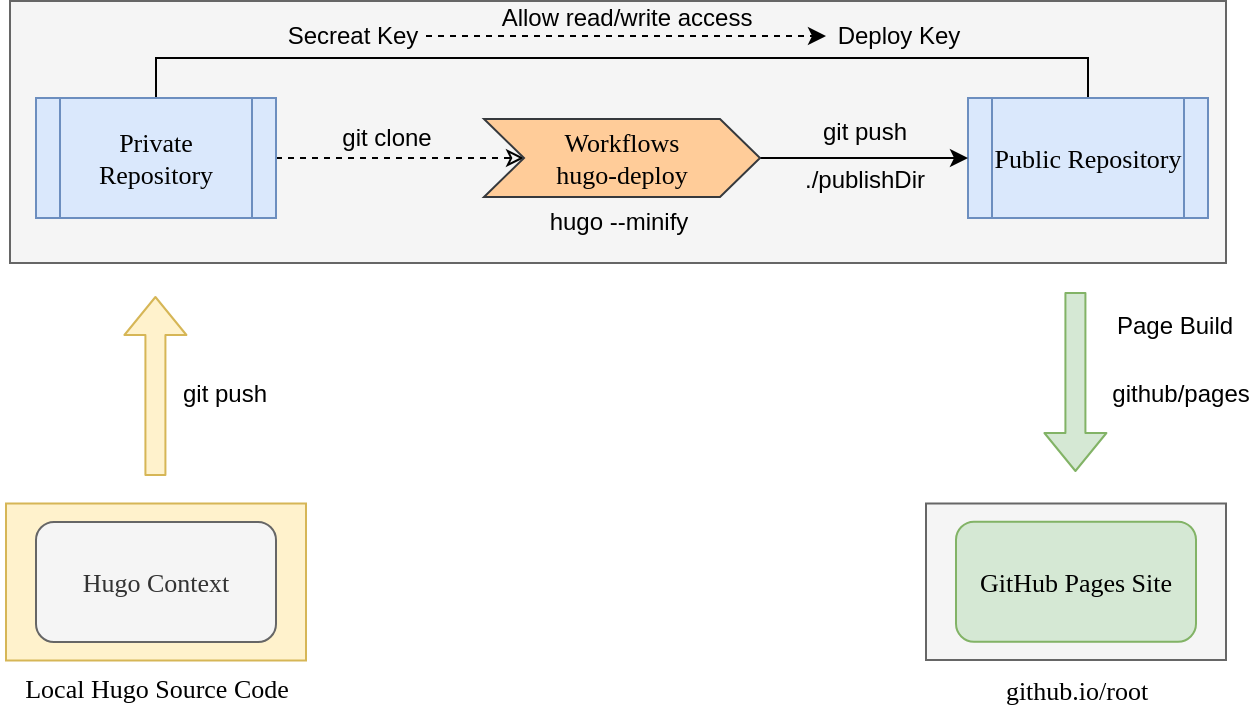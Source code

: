 <mxfile version="12.9.3" type="device"><diagram id="cMF4Rnkqhv2Y_YnPRHyL" name="第 1 页"><mxGraphModel dx="1566" dy="1657" grid="0" gridSize="10" guides="1" tooltips="1" connect="1" arrows="1" fold="1" page="1" pageScale="1" pageWidth="827" pageHeight="1169" math="0" shadow="0"><root><mxCell id="0"/><mxCell id="1" parent="0"/><mxCell id="EJO63ytbJkC2TRe8D6RJ-27" value="" style="rounded=0;whiteSpace=wrap;html=1;strokeColor=#666666;fillColor=#f5f5f5;fontColor=#333333;" parent="1" vertex="1"><mxGeometry x="-94" y="-17.5" width="608" height="131" as="geometry"/></mxCell><mxCell id="EbnTHRXCv-TpOaWVXVrb-22" value="" style="rounded=0;whiteSpace=wrap;html=1;fontFamily=Comic Sans MS;fontSize=13;labelBackgroundColor=none;fillColor=#f5f5f5;strokeColor=#666666;fontColor=#333333;" parent="1" vertex="1"><mxGeometry x="364" y="233.75" width="150" height="78.25" as="geometry"/></mxCell><mxCell id="cxUoxaZ3niDEOTsRitj3-1" value="" style="rounded=0;whiteSpace=wrap;html=1;fontFamily=Comic Sans MS;fontSize=13;labelBackgroundColor=none;fillColor=#fff2cc;strokeColor=#d6b656;" parent="1" vertex="1"><mxGeometry x="-96" y="233.75" width="150" height="78.5" as="geometry"/></mxCell><mxCell id="cxUoxaZ3niDEOTsRitj3-2" value="Local Hugo Source Code" style="text;html=1;align=center;verticalAlign=middle;resizable=0;points=[];autosize=1;strokeColor=none;fontFamily=Comic Sans MS;fontSize=13;labelBackgroundColor=none;" parent="1" vertex="1"><mxGeometry x="-98.5" y="316" width="155" height="20" as="geometry"/></mxCell><mxCell id="cxUoxaZ3niDEOTsRitj3-8" value="Hugo Context" style="rounded=1;whiteSpace=wrap;html=1;fontFamily=Comic Sans MS;fontSize=13;labelBackgroundColor=none;fillColor=#f5f5f5;strokeColor=#666666;fontColor=#333333;" parent="1" vertex="1"><mxGeometry x="-81" y="243" width="120" height="60" as="geometry"/></mxCell><mxCell id="cxUoxaZ3niDEOTsRitj3-10" value="&lt;span&gt;GitHub Pages Site&lt;/span&gt;" style="rounded=1;whiteSpace=wrap;html=1;fontFamily=Comic Sans MS;fontSize=13;labelBackgroundColor=none;fillColor=#d5e8d4;strokeColor=#82b366;" parent="1" vertex="1"><mxGeometry x="379" y="242.88" width="120" height="60" as="geometry"/></mxCell><mxCell id="EJO63ytbJkC2TRe8D6RJ-10" style="edgeStyle=orthogonalEdgeStyle;rounded=0;orthogonalLoop=1;jettySize=auto;html=1;endArrow=none;endFill=0;" parent="1" source="cxUoxaZ3niDEOTsRitj3-27" edge="1"><mxGeometry relative="1" as="geometry"><mxPoint x="212" y="11" as="targetPoint"/><Array as="points"><mxPoint x="-21" y="11"/><mxPoint x="212" y="11"/></Array></mxGeometry></mxCell><mxCell id="EJO63ytbJkC2TRe8D6RJ-16" style="edgeStyle=orthogonalEdgeStyle;rounded=0;orthogonalLoop=1;jettySize=auto;html=1;dashed=1;startArrow=none;startFill=0;endArrow=classic;endFill=0;" parent="1" source="cxUoxaZ3niDEOTsRitj3-27" target="EJO63ytbJkC2TRe8D6RJ-1" edge="1"><mxGeometry relative="1" as="geometry"/></mxCell><mxCell id="cxUoxaZ3niDEOTsRitj3-27" value="Private Repository" style="shape=process;whiteSpace=wrap;html=1;backgroundOutline=1;fontFamily=Comic Sans MS;fontSize=13;labelBackgroundColor=none;fillColor=#dae8fc;strokeColor=#6c8ebf;" parent="1" vertex="1"><mxGeometry x="-81" y="31" width="120" height="60" as="geometry"/></mxCell><mxCell id="EJO63ytbJkC2TRe8D6RJ-12" style="edgeStyle=orthogonalEdgeStyle;rounded=0;orthogonalLoop=1;jettySize=auto;html=1;endArrow=none;endFill=0;" parent="1" source="cxUoxaZ3niDEOTsRitj3-28" edge="1"><mxGeometry relative="1" as="geometry"><mxPoint x="212" y="11" as="targetPoint"/><Array as="points"><mxPoint x="445" y="11"/><mxPoint x="212" y="11"/></Array></mxGeometry></mxCell><mxCell id="cxUoxaZ3niDEOTsRitj3-28" value="&lt;span&gt;Public Repository&lt;/span&gt;" style="shape=process;whiteSpace=wrap;html=1;backgroundOutline=1;fontFamily=Comic Sans MS;fontSize=13;labelBackgroundColor=none;fillColor=#dae8fc;strokeColor=#6c8ebf;" parent="1" vertex="1"><mxGeometry x="385" y="31" width="120" height="60" as="geometry"/></mxCell><mxCell id="EbnTHRXCv-TpOaWVXVrb-10" value="&lt;span style=&quot;font-family: &amp;#34;comic sans ms&amp;#34; ; font-size: 13px ; white-space: normal&quot;&gt;github.io/root&lt;/span&gt;" style="text;html=1;align=center;verticalAlign=middle;resizable=0;points=[];autosize=1;" parent="1" vertex="1"><mxGeometry x="391.5" y="317" width="95" height="19" as="geometry"/></mxCell><mxCell id="EJO63ytbJkC2TRe8D6RJ-6" style="edgeStyle=orthogonalEdgeStyle;rounded=0;orthogonalLoop=1;jettySize=auto;html=1;" parent="1" source="EJO63ytbJkC2TRe8D6RJ-1" target="cxUoxaZ3niDEOTsRitj3-28" edge="1"><mxGeometry relative="1" as="geometry"/></mxCell><mxCell id="EJO63ytbJkC2TRe8D6RJ-1" value="Workflows&lt;br&gt;hugo-deploy" style="shape=step;perimeter=stepPerimeter;whiteSpace=wrap;html=1;fixedSize=1;fontFamily=Comic Sans MS;fontSize=13;labelBackgroundColor=none;fillColor=#ffcc99;strokeColor=#36393d;" parent="1" vertex="1"><mxGeometry x="143" y="41.5" width="138" height="39" as="geometry"/></mxCell><mxCell id="EJO63ytbJkC2TRe8D6RJ-7" value="git push" style="text;html=1;align=center;verticalAlign=middle;resizable=0;points=[];autosize=1;" parent="1" vertex="1"><mxGeometry x="307" y="39" width="52" height="18" as="geometry"/></mxCell><mxCell id="EJO63ytbJkC2TRe8D6RJ-14" style="edgeStyle=orthogonalEdgeStyle;rounded=0;orthogonalLoop=1;jettySize=auto;html=1;startArrow=none;startFill=0;dashed=1;" parent="1" source="EJO63ytbJkC2TRe8D6RJ-9" target="EJO63ytbJkC2TRe8D6RJ-13" edge="1"><mxGeometry relative="1" as="geometry"/></mxCell><mxCell id="EJO63ytbJkC2TRe8D6RJ-9" value="Secreat Key" style="text;html=1;align=center;verticalAlign=middle;resizable=0;points=[];autosize=1;" parent="1" vertex="1"><mxGeometry x="39" y="-9" width="75" height="18" as="geometry"/></mxCell><mxCell id="EJO63ytbJkC2TRe8D6RJ-13" value="Deploy Key" style="text;html=1;align=center;verticalAlign=middle;resizable=0;points=[];autosize=1;" parent="1" vertex="1"><mxGeometry x="314" y="-9" width="71" height="18" as="geometry"/></mxCell><mxCell id="EJO63ytbJkC2TRe8D6RJ-15" value="Allow read/write access" style="text;html=1;align=center;verticalAlign=middle;resizable=0;points=[];autosize=1;" parent="1" vertex="1"><mxGeometry x="146" y="-18" width="135" height="18" as="geometry"/></mxCell><mxCell id="EJO63ytbJkC2TRe8D6RJ-28" value="" style="shape=flexArrow;endArrow=classic;html=1;fillColor=#fff2cc;strokeColor=#d6b656;" parent="1" edge="1"><mxGeometry width="50" height="50" relative="1" as="geometry"><mxPoint x="-21.29" y="220" as="sourcePoint"/><mxPoint x="-21.29" y="130" as="targetPoint"/></mxGeometry></mxCell><mxCell id="EJO63ytbJkC2TRe8D6RJ-30" value="git push" style="text;html=1;align=center;verticalAlign=middle;resizable=0;points=[];autosize=1;" parent="1" vertex="1"><mxGeometry x="-13" y="170" width="52" height="18" as="geometry"/></mxCell><mxCell id="EJO63ytbJkC2TRe8D6RJ-31" value="./publishDir" style="text;html=1;align=center;verticalAlign=middle;resizable=0;points=[];autosize=1;" parent="1" vertex="1"><mxGeometry x="298" y="62.5" width="70" height="18" as="geometry"/></mxCell><mxCell id="EJO63ytbJkC2TRe8D6RJ-33" value="" style="shape=flexArrow;endArrow=classic;html=1;fillColor=#d5e8d4;strokeColor=#82b366;" parent="1" edge="1"><mxGeometry width="50" height="50" relative="1" as="geometry"><mxPoint x="438.71" y="128" as="sourcePoint"/><mxPoint x="438.71" y="218" as="targetPoint"/></mxGeometry></mxCell><mxCell id="EJO63ytbJkC2TRe8D6RJ-34" value="Page Build" style="text;html=1;align=center;verticalAlign=middle;resizable=0;points=[];autosize=1;" parent="1" vertex="1"><mxGeometry x="454" y="136" width="68" height="18" as="geometry"/></mxCell><mxCell id="EJO63ytbJkC2TRe8D6RJ-35" value="github/pages" style="text;html=1;align=center;verticalAlign=middle;resizable=0;points=[];autosize=1;" parent="1" vertex="1"><mxGeometry x="451" y="170" width="79" height="18" as="geometry"/></mxCell><mxCell id="EJO63ytbJkC2TRe8D6RJ-36" value="git clone" style="text;html=1;align=center;verticalAlign=middle;resizable=0;points=[];autosize=1;" parent="1" vertex="1"><mxGeometry x="66" y="41.5" width="55" height="18" as="geometry"/></mxCell><mxCell id="EJO63ytbJkC2TRe8D6RJ-37" value="hugo --minify" style="text;html=1;align=center;verticalAlign=middle;resizable=0;points=[];autosize=1;" parent="1" vertex="1"><mxGeometry x="170.5" y="84" width="79" height="18" as="geometry"/></mxCell></root></mxGraphModel></diagram></mxfile>